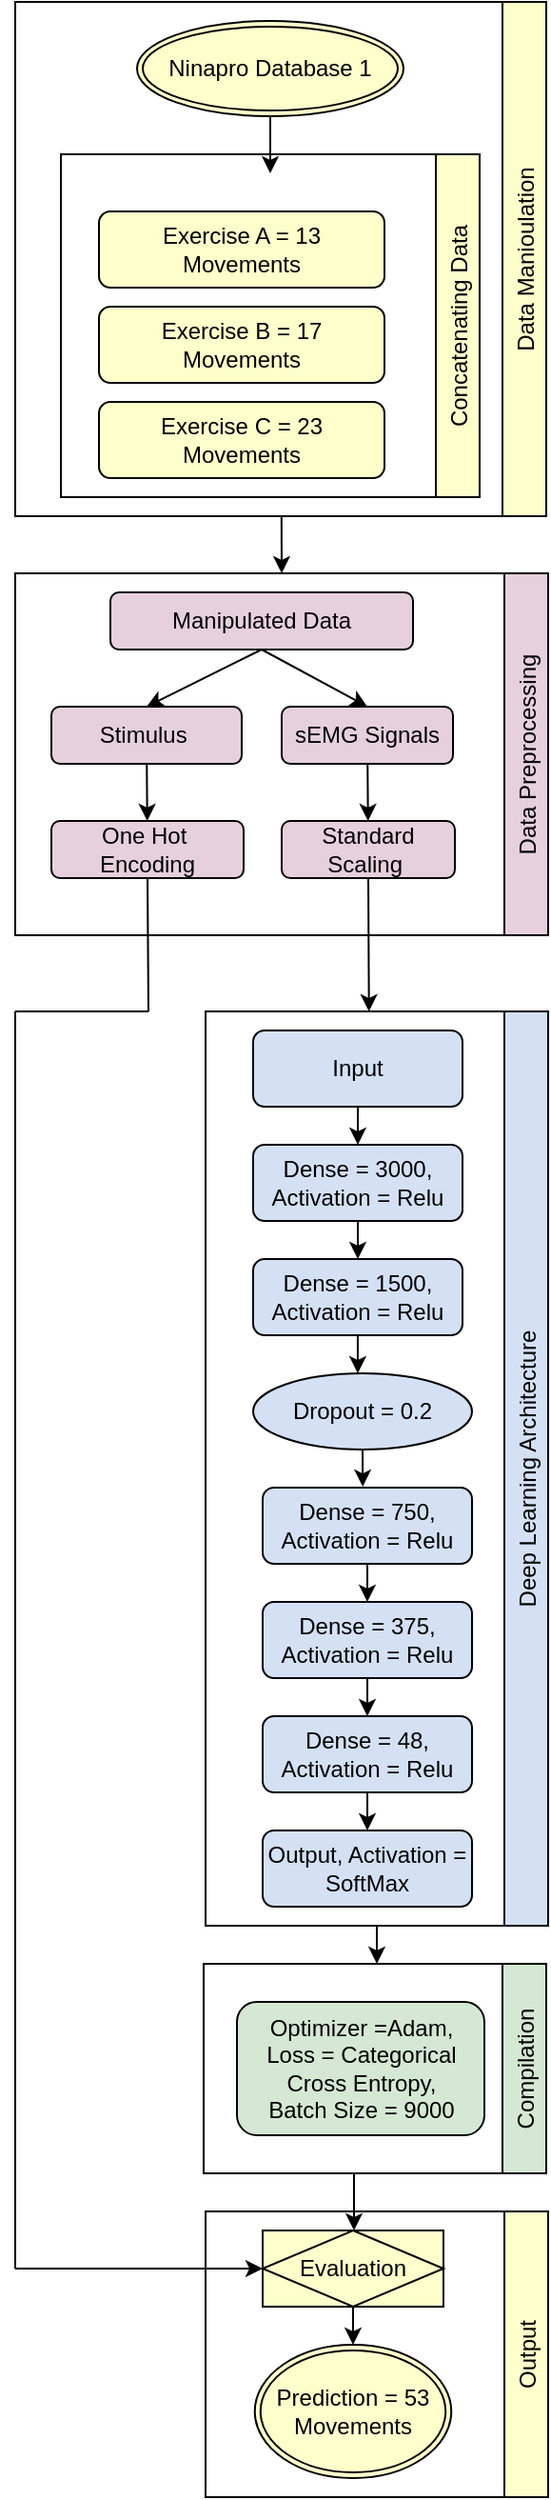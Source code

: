 <mxfile version="20.4.1" type="device"><diagram id="KxoUYl2JC3mxHOCinQUM" name="Page-1"><mxGraphModel dx="562" dy="2584" grid="1" gridSize="10" guides="1" tooltips="1" connect="1" arrows="1" fold="1" page="1" pageScale="1" pageWidth="827" pageHeight="1169" math="0" shadow="0"><root><mxCell id="0"/><mxCell id="1" parent="0"/><mxCell id="6J13SX-zfmSZJ0_D94FI-247" value="Compilation" style="swimlane;horizontal=0;fillColor=#D5E8D4;direction=west;fontStyle=0" vertex="1" parent="1"><mxGeometry x="379" y="-180" width="180" height="110" as="geometry"/></mxCell><mxCell id="6J13SX-zfmSZJ0_D94FI-249" value="Optimizer =Adam,&lt;br&gt;Loss = Categorical Cross Entropy,&lt;br&gt;Batch Size = 9000&lt;br&gt;" style="rounded=1;whiteSpace=wrap;html=1;fillColor=#D5E8D4;" vertex="1" parent="6J13SX-zfmSZJ0_D94FI-247"><mxGeometry x="17.5" y="20" width="130" height="70" as="geometry"/></mxCell><mxCell id="6J13SX-zfmSZJ0_D94FI-342" style="edgeStyle=none;rounded=0;orthogonalLoop=1;jettySize=auto;html=1;" edge="1" parent="1" source="6J13SX-zfmSZJ0_D94FI-250"><mxGeometry relative="1" as="geometry"><mxPoint x="470" y="-180" as="targetPoint"/></mxGeometry></mxCell><mxCell id="6J13SX-zfmSZJ0_D94FI-250" value="Deep Learning Architecture" style="swimlane;horizontal=0;fillColor=#D4E1F5;direction=west;startSize=23;fontStyle=0" vertex="1" parent="1"><mxGeometry x="380" y="-680" width="180" height="480" as="geometry"/></mxCell><mxCell id="6J13SX-zfmSZJ0_D94FI-254" value="" style="edgeStyle=none;rounded=0;orthogonalLoop=1;jettySize=auto;html=1;" edge="1" parent="6J13SX-zfmSZJ0_D94FI-250" source="6J13SX-zfmSZJ0_D94FI-251" target="6J13SX-zfmSZJ0_D94FI-253"><mxGeometry relative="1" as="geometry"/></mxCell><mxCell id="6J13SX-zfmSZJ0_D94FI-251" value="Input" style="rounded=1;whiteSpace=wrap;html=1;fillColor=#D4E1F5;" vertex="1" parent="6J13SX-zfmSZJ0_D94FI-250"><mxGeometry x="25" y="10" width="110" height="40" as="geometry"/></mxCell><mxCell id="6J13SX-zfmSZJ0_D94FI-256" value="" style="edgeStyle=none;rounded=0;orthogonalLoop=1;jettySize=auto;html=1;" edge="1" parent="6J13SX-zfmSZJ0_D94FI-250" source="6J13SX-zfmSZJ0_D94FI-253" target="6J13SX-zfmSZJ0_D94FI-255"><mxGeometry relative="1" as="geometry"/></mxCell><mxCell id="6J13SX-zfmSZJ0_D94FI-253" value="Dense = 3000, Activation = Relu" style="rounded=1;whiteSpace=wrap;html=1;fillColor=#D4E1F5;" vertex="1" parent="6J13SX-zfmSZJ0_D94FI-250"><mxGeometry x="25" y="70" width="110" height="40" as="geometry"/></mxCell><mxCell id="6J13SX-zfmSZJ0_D94FI-334" style="edgeStyle=none;rounded=0;orthogonalLoop=1;jettySize=auto;html=1;entryX=0.478;entryY=0;entryDx=0;entryDy=0;entryPerimeter=0;" edge="1" parent="6J13SX-zfmSZJ0_D94FI-250" source="6J13SX-zfmSZJ0_D94FI-255" target="6J13SX-zfmSZJ0_D94FI-259"><mxGeometry relative="1" as="geometry"/></mxCell><mxCell id="6J13SX-zfmSZJ0_D94FI-255" value="Dense = 1500, Activation = Relu" style="rounded=1;whiteSpace=wrap;html=1;fillColor=#D4E1F5;" vertex="1" parent="6J13SX-zfmSZJ0_D94FI-250"><mxGeometry x="25" y="130" width="110" height="40" as="geometry"/></mxCell><mxCell id="6J13SX-zfmSZJ0_D94FI-336" style="edgeStyle=none;rounded=0;orthogonalLoop=1;jettySize=auto;html=1;entryX=0.478;entryY=-0.012;entryDx=0;entryDy=0;entryPerimeter=0;" edge="1" parent="6J13SX-zfmSZJ0_D94FI-250" source="6J13SX-zfmSZJ0_D94FI-259" target="6J13SX-zfmSZJ0_D94FI-263"><mxGeometry relative="1" as="geometry"/></mxCell><mxCell id="6J13SX-zfmSZJ0_D94FI-259" value="Dropout = 0.2" style="ellipse;whiteSpace=wrap;html=1;fillColor=#D4E1F5;rounded=1;" vertex="1" parent="6J13SX-zfmSZJ0_D94FI-250"><mxGeometry x="25" y="190" width="115" height="40" as="geometry"/></mxCell><mxCell id="6J13SX-zfmSZJ0_D94FI-337" style="edgeStyle=none;rounded=0;orthogonalLoop=1;jettySize=auto;html=1;entryX=0.5;entryY=0;entryDx=0;entryDy=0;" edge="1" parent="6J13SX-zfmSZJ0_D94FI-250" source="6J13SX-zfmSZJ0_D94FI-263" target="6J13SX-zfmSZJ0_D94FI-267"><mxGeometry relative="1" as="geometry"/></mxCell><mxCell id="6J13SX-zfmSZJ0_D94FI-263" value="Dense = 750, Activation = Relu" style="rounded=1;whiteSpace=wrap;html=1;fillColor=#D4E1F5;" vertex="1" parent="6J13SX-zfmSZJ0_D94FI-250"><mxGeometry x="30" y="250" width="110" height="40" as="geometry"/></mxCell><mxCell id="6J13SX-zfmSZJ0_D94FI-270" value="" style="edgeStyle=none;rounded=0;orthogonalLoop=1;jettySize=auto;html=1;" edge="1" parent="6J13SX-zfmSZJ0_D94FI-250" source="6J13SX-zfmSZJ0_D94FI-267" target="6J13SX-zfmSZJ0_D94FI-269"><mxGeometry relative="1" as="geometry"/></mxCell><mxCell id="6J13SX-zfmSZJ0_D94FI-267" value="Dense = 375, Activation = Relu" style="rounded=1;whiteSpace=wrap;html=1;fillColor=#D4E1F5;" vertex="1" parent="6J13SX-zfmSZJ0_D94FI-250"><mxGeometry x="30" y="310" width="110" height="40" as="geometry"/></mxCell><mxCell id="6J13SX-zfmSZJ0_D94FI-272" value="" style="edgeStyle=none;rounded=0;orthogonalLoop=1;jettySize=auto;html=1;" edge="1" parent="6J13SX-zfmSZJ0_D94FI-250" source="6J13SX-zfmSZJ0_D94FI-269" target="6J13SX-zfmSZJ0_D94FI-271"><mxGeometry relative="1" as="geometry"/></mxCell><mxCell id="6J13SX-zfmSZJ0_D94FI-269" value="Dense = 48, Activation = Relu" style="rounded=1;whiteSpace=wrap;html=1;fillColor=#D4E1F5;" vertex="1" parent="6J13SX-zfmSZJ0_D94FI-250"><mxGeometry x="30" y="370" width="110" height="40" as="geometry"/></mxCell><mxCell id="6J13SX-zfmSZJ0_D94FI-271" value="Output, Activation = SoftMax" style="rounded=1;whiteSpace=wrap;html=1;fillColor=#D4E1F5;" vertex="1" parent="6J13SX-zfmSZJ0_D94FI-250"><mxGeometry x="30" y="430" width="110" height="40" as="geometry"/></mxCell><mxCell id="6J13SX-zfmSZJ0_D94FI-277" value="Data Preprocessing" style="swimlane;horizontal=0;fillColor=#E6D0DE;direction=west;fontStyle=0" vertex="1" parent="1"><mxGeometry x="280" y="-910" width="280" height="190" as="geometry"/></mxCell><mxCell id="6J13SX-zfmSZJ0_D94FI-318" style="edgeStyle=none;rounded=0;orthogonalLoop=1;jettySize=auto;html=1;exitX=0.5;exitY=1;exitDx=0;exitDy=0;entryX=0.5;entryY=0;entryDx=0;entryDy=0;" edge="1" parent="6J13SX-zfmSZJ0_D94FI-277" source="6J13SX-zfmSZJ0_D94FI-278" target="6J13SX-zfmSZJ0_D94FI-279"><mxGeometry relative="1" as="geometry"/></mxCell><mxCell id="6J13SX-zfmSZJ0_D94FI-319" style="edgeStyle=none;rounded=0;orthogonalLoop=1;jettySize=auto;html=1;exitX=0.5;exitY=1;exitDx=0;exitDy=0;entryX=0.5;entryY=0;entryDx=0;entryDy=0;" edge="1" parent="6J13SX-zfmSZJ0_D94FI-277" source="6J13SX-zfmSZJ0_D94FI-278" target="6J13SX-zfmSZJ0_D94FI-282"><mxGeometry relative="1" as="geometry"/></mxCell><mxCell id="6J13SX-zfmSZJ0_D94FI-278" value="Manipulated Data" style="rounded=1;whiteSpace=wrap;html=1;fillColor=#E6D0DE;" vertex="1" parent="6J13SX-zfmSZJ0_D94FI-277"><mxGeometry x="50" y="10" width="159" height="30" as="geometry"/></mxCell><mxCell id="6J13SX-zfmSZJ0_D94FI-321" value="" style="edgeStyle=none;rounded=0;orthogonalLoop=1;jettySize=auto;html=1;" edge="1" parent="6J13SX-zfmSZJ0_D94FI-277" source="6J13SX-zfmSZJ0_D94FI-279" target="6J13SX-zfmSZJ0_D94FI-288"><mxGeometry relative="1" as="geometry"/></mxCell><mxCell id="6J13SX-zfmSZJ0_D94FI-322" value="" style="edgeStyle=none;rounded=0;orthogonalLoop=1;jettySize=auto;html=1;" edge="1" parent="6J13SX-zfmSZJ0_D94FI-277" source="6J13SX-zfmSZJ0_D94FI-282" target="6J13SX-zfmSZJ0_D94FI-290"><mxGeometry relative="1" as="geometry"/></mxCell><mxCell id="6J13SX-zfmSZJ0_D94FI-282" value="sEMG Signals" style="rounded=1;whiteSpace=wrap;html=1;fillColor=#E6D0DE;" vertex="1" parent="6J13SX-zfmSZJ0_D94FI-277"><mxGeometry x="140" y="70" width="90" height="30" as="geometry"/></mxCell><mxCell id="6J13SX-zfmSZJ0_D94FI-288" value="One Hot&amp;nbsp; Encoding" style="rounded=1;whiteSpace=wrap;html=1;fillColor=#E6D0DE;" vertex="1" parent="6J13SX-zfmSZJ0_D94FI-277"><mxGeometry x="19" y="130" width="101" height="30" as="geometry"/></mxCell><mxCell id="6J13SX-zfmSZJ0_D94FI-290" value="Standard Scaling&amp;nbsp;" style="rounded=1;whiteSpace=wrap;html=1;fillColor=#E6D0DE;" vertex="1" parent="6J13SX-zfmSZJ0_D94FI-277"><mxGeometry x="140" y="130" width="91" height="30" as="geometry"/></mxCell><mxCell id="6J13SX-zfmSZJ0_D94FI-279" value="Stimulus&amp;nbsp;" style="rounded=1;whiteSpace=wrap;html=1;fillColor=#E6D0DE;" vertex="1" parent="6J13SX-zfmSZJ0_D94FI-277"><mxGeometry x="19" y="70" width="100" height="30" as="geometry"/></mxCell><mxCell id="6J13SX-zfmSZJ0_D94FI-331" value="" style="edgeStyle=none;rounded=0;orthogonalLoop=1;jettySize=auto;html=1;entryX=0.5;entryY=1;entryDx=0;entryDy=0;" edge="1" parent="1" source="6J13SX-zfmSZJ0_D94FI-292" target="6J13SX-zfmSZJ0_D94FI-277"><mxGeometry relative="1" as="geometry"/></mxCell><mxCell id="6J13SX-zfmSZJ0_D94FI-292" value="Data Manioulation" style="swimlane;horizontal=0;fillColor=#FFFFCC;direction=west;fontStyle=0" vertex="1" parent="1"><mxGeometry x="280" y="-1210" width="279" height="270" as="geometry"/></mxCell><mxCell id="6J13SX-zfmSZJ0_D94FI-188" value="Ninapro Database 1" style="ellipse;shape=doubleEllipse;margin=3;whiteSpace=wrap;html=1;align=center;fillColor=#FFFFCC;" vertex="1" parent="6J13SX-zfmSZJ0_D94FI-292"><mxGeometry x="64" y="10" width="140" height="50" as="geometry"/></mxCell><mxCell id="6J13SX-zfmSZJ0_D94FI-312" value="" style="edgeStyle=none;rounded=0;orthogonalLoop=1;jettySize=auto;html=1;" edge="1" parent="6J13SX-zfmSZJ0_D94FI-292" source="6J13SX-zfmSZJ0_D94FI-188"><mxGeometry relative="1" as="geometry"><mxPoint x="134" y="90" as="targetPoint"/></mxGeometry></mxCell><mxCell id="6J13SX-zfmSZJ0_D94FI-293" value="Concatenating Data" style="swimlane;horizontal=0;fillColor=#FFFFCC;direction=west;fontStyle=0" vertex="1" parent="6J13SX-zfmSZJ0_D94FI-292"><mxGeometry x="24" y="80" width="220" height="180" as="geometry"/></mxCell><mxCell id="6J13SX-zfmSZJ0_D94FI-294" value="Exercise A = 13 Movements" style="rounded=1;whiteSpace=wrap;html=1;fillColor=#FFFFCC;" vertex="1" parent="6J13SX-zfmSZJ0_D94FI-293"><mxGeometry x="20" y="30" width="150" height="40" as="geometry"/></mxCell><mxCell id="6J13SX-zfmSZJ0_D94FI-303" value="Exercise B = 17 Movements" style="rounded=1;whiteSpace=wrap;html=1;fillColor=#FFFFCC;" vertex="1" parent="6J13SX-zfmSZJ0_D94FI-293"><mxGeometry x="20" y="80" width="150" height="40" as="geometry"/></mxCell><mxCell id="6J13SX-zfmSZJ0_D94FI-305" value="Exercise C = 23 Movements" style="rounded=1;whiteSpace=wrap;html=1;fillColor=#FFFFCC;" vertex="1" parent="6J13SX-zfmSZJ0_D94FI-293"><mxGeometry x="20" y="130" width="150" height="40" as="geometry"/></mxCell><mxCell id="6J13SX-zfmSZJ0_D94FI-323" style="edgeStyle=none;rounded=0;orthogonalLoop=1;jettySize=auto;html=1;exitX=0.5;exitY=1;exitDx=0;exitDy=0;" edge="1" parent="1" source="6J13SX-zfmSZJ0_D94FI-290"><mxGeometry relative="1" as="geometry"><mxPoint x="465.857" y="-680" as="targetPoint"/></mxGeometry></mxCell><mxCell id="6J13SX-zfmSZJ0_D94FI-343" value="Output" style="swimlane;horizontal=0;fillColor=#FFFFCC;direction=west;fontStyle=0" vertex="1" parent="1"><mxGeometry x="380" y="-50" width="180" height="150" as="geometry"/></mxCell><mxCell id="6J13SX-zfmSZJ0_D94FI-358" value="" style="edgeStyle=none;rounded=0;orthogonalLoop=1;jettySize=auto;html=1;" edge="1" parent="6J13SX-zfmSZJ0_D94FI-343" source="6J13SX-zfmSZJ0_D94FI-344" target="6J13SX-zfmSZJ0_D94FI-345"><mxGeometry relative="1" as="geometry"/></mxCell><mxCell id="6J13SX-zfmSZJ0_D94FI-344" value="Evaluation" style="shape=associativeEntity;whiteSpace=wrap;html=1;align=center;fillColor=#FFFFCC;" vertex="1" parent="6J13SX-zfmSZJ0_D94FI-343"><mxGeometry x="30.0" y="10" width="95" height="40" as="geometry"/></mxCell><mxCell id="6J13SX-zfmSZJ0_D94FI-345" value="Prediction = 53 Movements" style="ellipse;shape=doubleEllipse;margin=3;whiteSpace=wrap;html=1;align=center;fillColor=#FFFFCC;" vertex="1" parent="6J13SX-zfmSZJ0_D94FI-343"><mxGeometry x="25.87" y="70" width="103.25" height="70" as="geometry"/></mxCell><mxCell id="6J13SX-zfmSZJ0_D94FI-346" style="edgeStyle=none;rounded=0;orthogonalLoop=1;jettySize=auto;html=1;exitX=0.5;exitY=0;exitDx=0;exitDy=0;" edge="1" parent="6J13SX-zfmSZJ0_D94FI-343" source="6J13SX-zfmSZJ0_D94FI-345" target="6J13SX-zfmSZJ0_D94FI-345"><mxGeometry relative="1" as="geometry"/></mxCell><mxCell id="6J13SX-zfmSZJ0_D94FI-352" value="" style="endArrow=none;html=1;rounded=0;entryX=0.5;entryY=1;entryDx=0;entryDy=0;" edge="1" parent="1" target="6J13SX-zfmSZJ0_D94FI-288"><mxGeometry width="50" height="50" relative="1" as="geometry"><mxPoint x="350" y="-680" as="sourcePoint"/><mxPoint x="300" y="-740" as="targetPoint"/></mxGeometry></mxCell><mxCell id="6J13SX-zfmSZJ0_D94FI-353" value="" style="endArrow=none;html=1;rounded=0;" edge="1" parent="1"><mxGeometry width="50" height="50" relative="1" as="geometry"><mxPoint x="280" y="-680" as="sourcePoint"/><mxPoint x="350" y="-680" as="targetPoint"/></mxGeometry></mxCell><mxCell id="6J13SX-zfmSZJ0_D94FI-354" value="" style="endArrow=none;html=1;rounded=0;" edge="1" parent="1"><mxGeometry width="50" height="50" relative="1" as="geometry"><mxPoint x="280" y="-20" as="sourcePoint"/><mxPoint x="280" y="-680" as="targetPoint"/></mxGeometry></mxCell><mxCell id="6J13SX-zfmSZJ0_D94FI-355" value="" style="endArrow=classic;html=1;rounded=0;entryX=0;entryY=0.5;entryDx=0;entryDy=0;" edge="1" parent="1" target="6J13SX-zfmSZJ0_D94FI-344"><mxGeometry width="50" height="50" relative="1" as="geometry"><mxPoint x="280" y="-20" as="sourcePoint"/><mxPoint x="650" y="-70" as="targetPoint"/></mxGeometry></mxCell><mxCell id="6J13SX-zfmSZJ0_D94FI-356" value="" style="endArrow=classic;html=1;rounded=0;entryX=0.5;entryY=0;entryDx=0;entryDy=0;" edge="1" parent="1" target="6J13SX-zfmSZJ0_D94FI-344"><mxGeometry width="50" height="50" relative="1" as="geometry"><mxPoint x="458" y="-70" as="sourcePoint"/><mxPoint x="540" y="-50" as="targetPoint"/><Array as="points"><mxPoint x="458" y="-40"/></Array></mxGeometry></mxCell></root></mxGraphModel></diagram></mxfile>